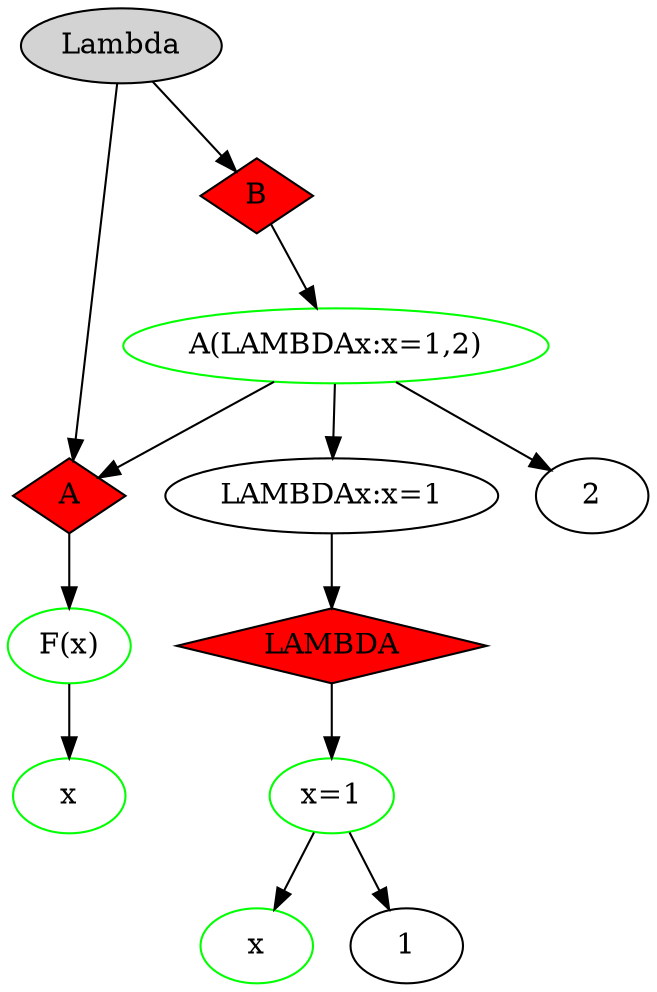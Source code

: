 strict digraph DiskGraph {
1146 [label="Lambda",style = filled];
1285 [style=filled,shape=diamond,fillcolor="red",label="B"];
1146 -> 1285
1408 [color="green",label="A(LAMBDAx:x=1,2)"];
1285 -> 1408
1275 [style=filled,shape=diamond,fillcolor="red",label="A"];
1408 -> 1275
1398 [color="green",label="F(x)"];
1275 -> 1398
1397 [color="green",label="x"];
1398 -> 1397
1375 [label="LAMBDAx:x=1"];
1408 -> 1375
1281 [style=filled,shape=diamond,fillcolor="red",label="LAMBDA"];
1375 -> 1281
1404 [color="green",label="x=1"];
1281 -> 1404
1402 [color="green",label="x"];
1404 -> 1402
1620 [label="1"];
1404 -> 1620
1624 [label="2"];
1408 -> 1624
1275 [style=filled,shape=diamond,fillcolor="red",label="A"];
1146 -> 1275
1398 [color="green",label="F(x)"];
1275 -> 1398
1397 [color="green",label="x"];
1398 -> 1397
}
